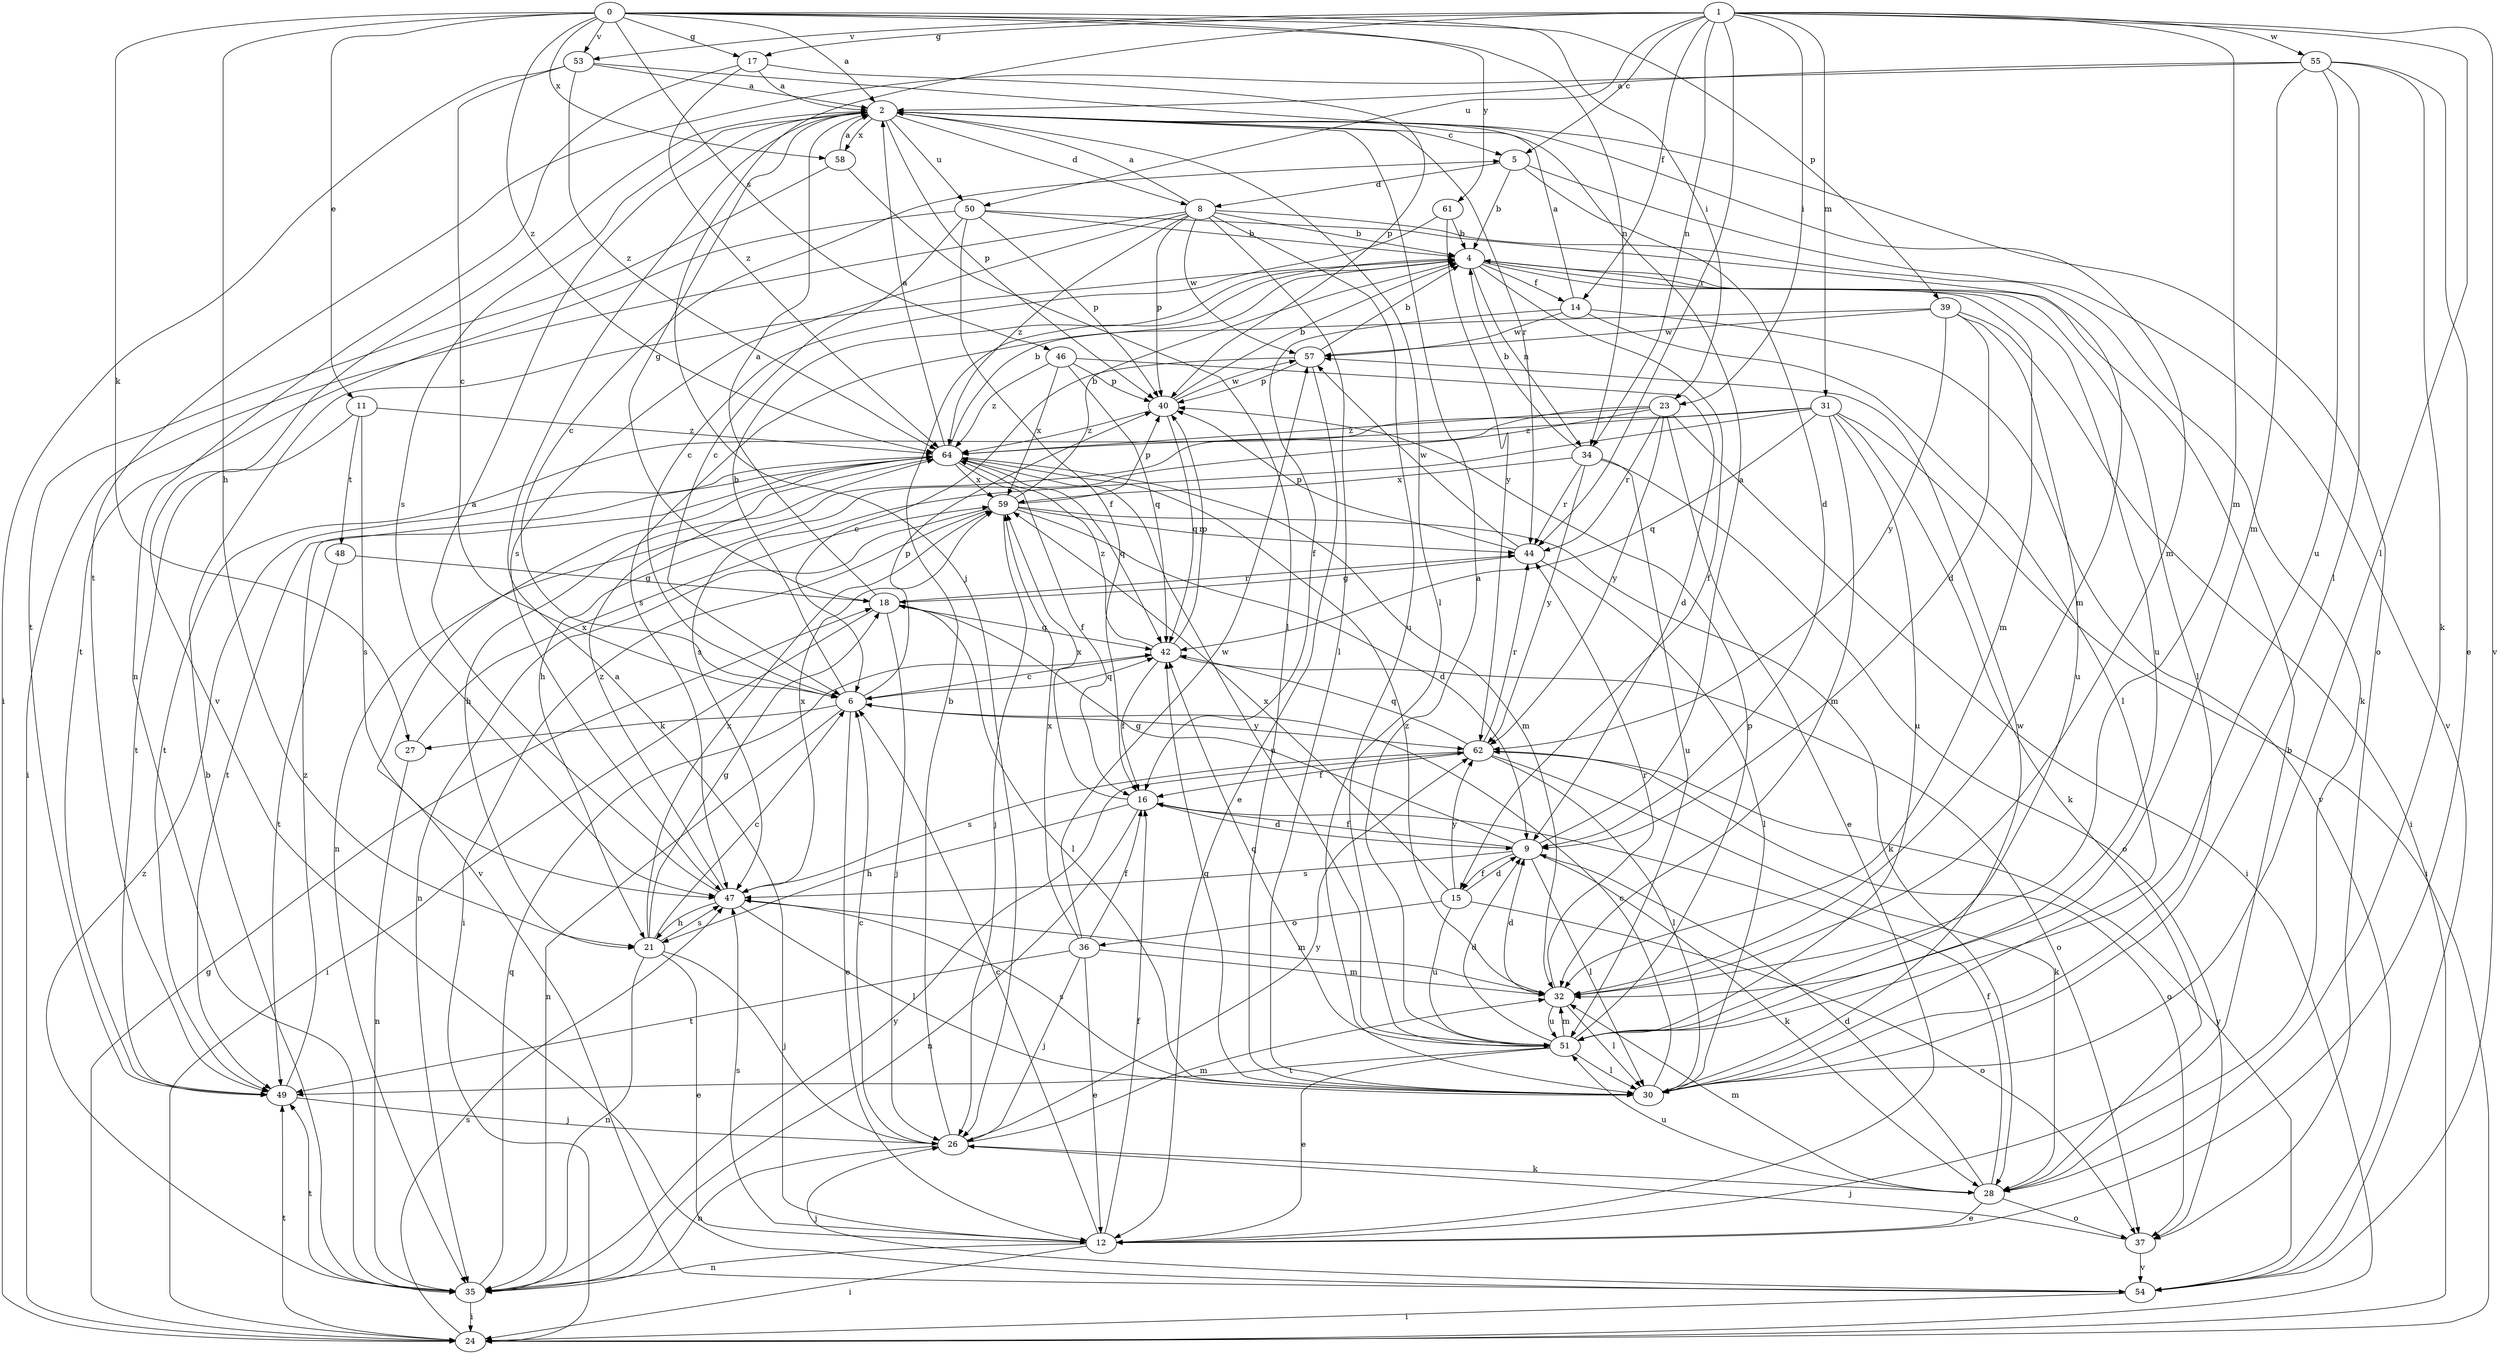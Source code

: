 strict digraph  {
0;
1;
2;
4;
5;
6;
8;
9;
11;
12;
14;
15;
16;
17;
18;
21;
23;
24;
26;
27;
28;
30;
31;
32;
34;
35;
36;
37;
39;
40;
42;
44;
46;
47;
48;
49;
50;
51;
53;
54;
55;
57;
58;
59;
61;
62;
64;
0 -> 2  [label=a];
0 -> 11  [label=e];
0 -> 17  [label=g];
0 -> 21  [label=h];
0 -> 23  [label=i];
0 -> 27  [label=k];
0 -> 34  [label=n];
0 -> 39  [label=p];
0 -> 46  [label=s];
0 -> 53  [label=v];
0 -> 58  [label=x];
0 -> 61  [label=y];
0 -> 64  [label=z];
1 -> 5  [label=c];
1 -> 14  [label=f];
1 -> 17  [label=g];
1 -> 23  [label=i];
1 -> 26  [label=j];
1 -> 30  [label=l];
1 -> 31  [label=m];
1 -> 32  [label=m];
1 -> 34  [label=n];
1 -> 44  [label=r];
1 -> 50  [label=u];
1 -> 53  [label=v];
1 -> 54  [label=v];
1 -> 55  [label=w];
2 -> 5  [label=c];
2 -> 8  [label=d];
2 -> 18  [label=g];
2 -> 30  [label=l];
2 -> 32  [label=m];
2 -> 40  [label=p];
2 -> 44  [label=r];
2 -> 47  [label=s];
2 -> 50  [label=u];
2 -> 54  [label=v];
2 -> 58  [label=x];
4 -> 14  [label=f];
4 -> 15  [label=f];
4 -> 30  [label=l];
4 -> 32  [label=m];
4 -> 34  [label=n];
4 -> 51  [label=u];
5 -> 4  [label=b];
5 -> 8  [label=d];
5 -> 9  [label=d];
5 -> 54  [label=v];
6 -> 4  [label=b];
6 -> 5  [label=c];
6 -> 12  [label=e];
6 -> 27  [label=k];
6 -> 35  [label=n];
6 -> 40  [label=p];
6 -> 42  [label=q];
6 -> 62  [label=y];
8 -> 2  [label=a];
8 -> 4  [label=b];
8 -> 24  [label=i];
8 -> 28  [label=k];
8 -> 30  [label=l];
8 -> 40  [label=p];
8 -> 47  [label=s];
8 -> 51  [label=u];
8 -> 57  [label=w];
8 -> 64  [label=z];
9 -> 2  [label=a];
9 -> 15  [label=f];
9 -> 16  [label=f];
9 -> 18  [label=g];
9 -> 28  [label=k];
9 -> 30  [label=l];
9 -> 47  [label=s];
11 -> 47  [label=s];
11 -> 48  [label=t];
11 -> 49  [label=t];
11 -> 64  [label=z];
12 -> 2  [label=a];
12 -> 4  [label=b];
12 -> 6  [label=c];
12 -> 16  [label=f];
12 -> 24  [label=i];
12 -> 35  [label=n];
12 -> 47  [label=s];
14 -> 2  [label=a];
14 -> 16  [label=f];
14 -> 30  [label=l];
14 -> 54  [label=v];
14 -> 57  [label=w];
15 -> 9  [label=d];
15 -> 36  [label=o];
15 -> 37  [label=o];
15 -> 51  [label=u];
15 -> 59  [label=x];
15 -> 62  [label=y];
16 -> 9  [label=d];
16 -> 21  [label=h];
16 -> 35  [label=n];
16 -> 59  [label=x];
17 -> 2  [label=a];
17 -> 35  [label=n];
17 -> 40  [label=p];
17 -> 64  [label=z];
18 -> 2  [label=a];
18 -> 24  [label=i];
18 -> 26  [label=j];
18 -> 30  [label=l];
18 -> 42  [label=q];
18 -> 44  [label=r];
21 -> 6  [label=c];
21 -> 12  [label=e];
21 -> 18  [label=g];
21 -> 26  [label=j];
21 -> 35  [label=n];
21 -> 47  [label=s];
21 -> 59  [label=x];
23 -> 12  [label=e];
23 -> 21  [label=h];
23 -> 24  [label=i];
23 -> 35  [label=n];
23 -> 44  [label=r];
23 -> 62  [label=y];
23 -> 64  [label=z];
24 -> 18  [label=g];
24 -> 47  [label=s];
24 -> 49  [label=t];
26 -> 4  [label=b];
26 -> 6  [label=c];
26 -> 28  [label=k];
26 -> 32  [label=m];
26 -> 35  [label=n];
26 -> 62  [label=y];
27 -> 35  [label=n];
27 -> 59  [label=x];
28 -> 9  [label=d];
28 -> 12  [label=e];
28 -> 16  [label=f];
28 -> 32  [label=m];
28 -> 37  [label=o];
28 -> 51  [label=u];
30 -> 6  [label=c];
30 -> 42  [label=q];
30 -> 47  [label=s];
30 -> 57  [label=w];
31 -> 24  [label=i];
31 -> 28  [label=k];
31 -> 32  [label=m];
31 -> 42  [label=q];
31 -> 47  [label=s];
31 -> 49  [label=t];
31 -> 51  [label=u];
31 -> 64  [label=z];
32 -> 9  [label=d];
32 -> 30  [label=l];
32 -> 44  [label=r];
32 -> 51  [label=u];
32 -> 64  [label=z];
34 -> 4  [label=b];
34 -> 37  [label=o];
34 -> 44  [label=r];
34 -> 51  [label=u];
34 -> 59  [label=x];
34 -> 62  [label=y];
35 -> 4  [label=b];
35 -> 24  [label=i];
35 -> 42  [label=q];
35 -> 49  [label=t];
35 -> 62  [label=y];
35 -> 64  [label=z];
36 -> 12  [label=e];
36 -> 16  [label=f];
36 -> 26  [label=j];
36 -> 32  [label=m];
36 -> 49  [label=t];
36 -> 57  [label=w];
36 -> 59  [label=x];
37 -> 26  [label=j];
37 -> 54  [label=v];
39 -> 9  [label=d];
39 -> 24  [label=i];
39 -> 47  [label=s];
39 -> 51  [label=u];
39 -> 57  [label=w];
39 -> 62  [label=y];
40 -> 4  [label=b];
40 -> 42  [label=q];
40 -> 57  [label=w];
40 -> 64  [label=z];
42 -> 6  [label=c];
42 -> 16  [label=f];
42 -> 37  [label=o];
42 -> 40  [label=p];
42 -> 64  [label=z];
44 -> 18  [label=g];
44 -> 30  [label=l];
44 -> 40  [label=p];
44 -> 57  [label=w];
46 -> 9  [label=d];
46 -> 40  [label=p];
46 -> 42  [label=q];
46 -> 59  [label=x];
46 -> 64  [label=z];
47 -> 2  [label=a];
47 -> 21  [label=h];
47 -> 30  [label=l];
47 -> 32  [label=m];
47 -> 59  [label=x];
47 -> 64  [label=z];
48 -> 18  [label=g];
48 -> 49  [label=t];
49 -> 26  [label=j];
49 -> 64  [label=z];
50 -> 4  [label=b];
50 -> 6  [label=c];
50 -> 16  [label=f];
50 -> 32  [label=m];
50 -> 40  [label=p];
50 -> 49  [label=t];
51 -> 2  [label=a];
51 -> 9  [label=d];
51 -> 12  [label=e];
51 -> 30  [label=l];
51 -> 32  [label=m];
51 -> 40  [label=p];
51 -> 42  [label=q];
51 -> 49  [label=t];
53 -> 2  [label=a];
53 -> 6  [label=c];
53 -> 24  [label=i];
53 -> 37  [label=o];
53 -> 64  [label=z];
54 -> 24  [label=i];
54 -> 26  [label=j];
54 -> 62  [label=y];
55 -> 2  [label=a];
55 -> 12  [label=e];
55 -> 28  [label=k];
55 -> 30  [label=l];
55 -> 32  [label=m];
55 -> 49  [label=t];
55 -> 51  [label=u];
57 -> 4  [label=b];
57 -> 6  [label=c];
57 -> 12  [label=e];
57 -> 40  [label=p];
58 -> 2  [label=a];
58 -> 30  [label=l];
58 -> 49  [label=t];
59 -> 4  [label=b];
59 -> 9  [label=d];
59 -> 24  [label=i];
59 -> 26  [label=j];
59 -> 28  [label=k];
59 -> 35  [label=n];
59 -> 40  [label=p];
59 -> 44  [label=r];
61 -> 4  [label=b];
61 -> 6  [label=c];
61 -> 62  [label=y];
62 -> 16  [label=f];
62 -> 28  [label=k];
62 -> 30  [label=l];
62 -> 37  [label=o];
62 -> 42  [label=q];
62 -> 44  [label=r];
62 -> 47  [label=s];
64 -> 2  [label=a];
64 -> 4  [label=b];
64 -> 16  [label=f];
64 -> 21  [label=h];
64 -> 32  [label=m];
64 -> 42  [label=q];
64 -> 49  [label=t];
64 -> 51  [label=u];
64 -> 54  [label=v];
64 -> 59  [label=x];
}
